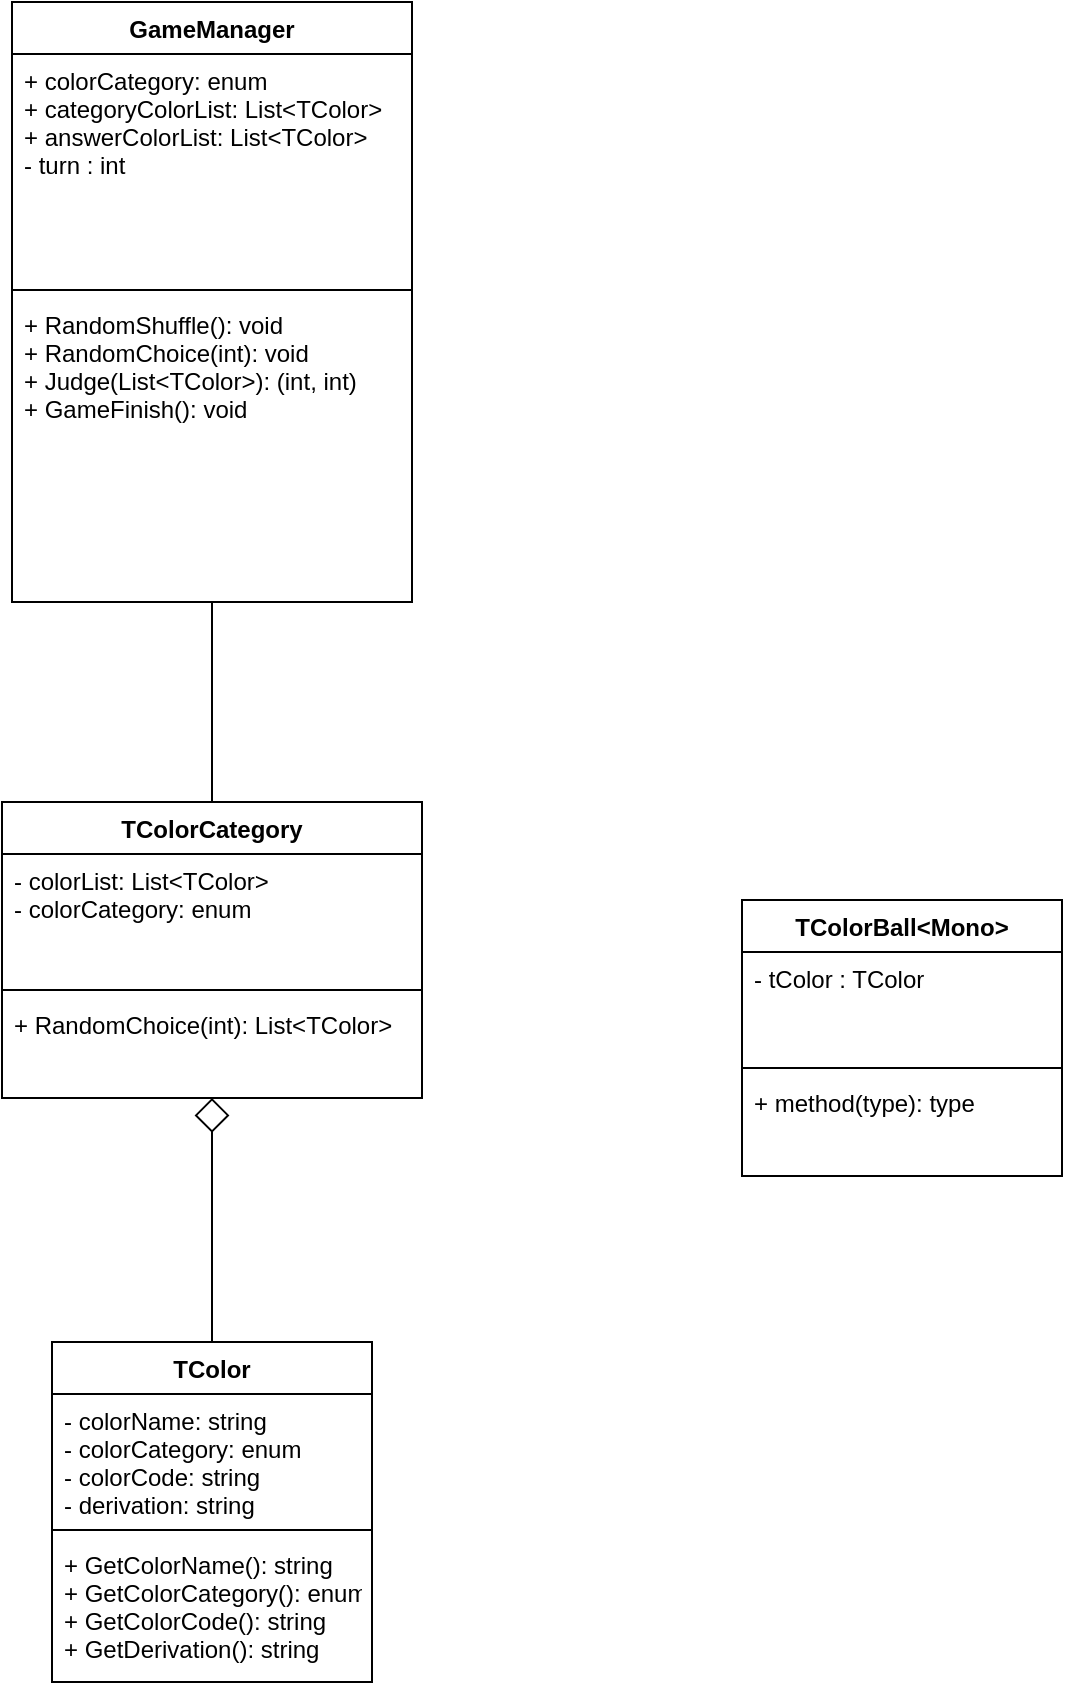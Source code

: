 <mxfile version="15.8.9" type="device"><diagram id="iZnIRnQgvrrVxl9ZnRSc" name="Page-1"><mxGraphModel dx="830" dy="1698" grid="1" gridSize="10" guides="1" tooltips="1" connect="1" arrows="1" fold="1" page="1" pageScale="1" pageWidth="827" pageHeight="1169" math="0" shadow="0"><root><mxCell id="0"/><mxCell id="1" parent="0"/><mxCell id="fo1xA3GqxrrTOvvsivqu-9" style="edgeStyle=orthogonalEdgeStyle;rounded=0;orthogonalLoop=1;jettySize=auto;html=1;endArrow=diamond;endFill=0;strokeWidth=1;endSize=15;" parent="1" source="fo1xA3GqxrrTOvvsivqu-1" target="fo1xA3GqxrrTOvvsivqu-5" edge="1"><mxGeometry relative="1" as="geometry"/></mxCell><mxCell id="fo1xA3GqxrrTOvvsivqu-1" value="TColor" style="swimlane;fontStyle=1;align=center;verticalAlign=top;childLayout=stackLayout;horizontal=1;startSize=26;horizontalStack=0;resizeParent=1;resizeParentMax=0;resizeLast=0;collapsible=1;marginBottom=0;" parent="1" vertex="1"><mxGeometry x="165" y="360" width="160" height="170" as="geometry"/></mxCell><mxCell id="fo1xA3GqxrrTOvvsivqu-2" value="- colorName: string&#10;- colorCategory: enum&#10;- colorCode: string&#10;- derivation: string" style="text;strokeColor=none;fillColor=none;align=left;verticalAlign=top;spacingLeft=4;spacingRight=4;overflow=hidden;rotatable=0;points=[[0,0.5],[1,0.5]];portConstraint=eastwest;" parent="fo1xA3GqxrrTOvvsivqu-1" vertex="1"><mxGeometry y="26" width="160" height="64" as="geometry"/></mxCell><mxCell id="fo1xA3GqxrrTOvvsivqu-3" value="" style="line;strokeWidth=1;fillColor=none;align=left;verticalAlign=middle;spacingTop=-1;spacingLeft=3;spacingRight=3;rotatable=0;labelPosition=right;points=[];portConstraint=eastwest;" parent="fo1xA3GqxrrTOvvsivqu-1" vertex="1"><mxGeometry y="90" width="160" height="8" as="geometry"/></mxCell><mxCell id="fo1xA3GqxrrTOvvsivqu-4" value="+ GetColorName(): string&#10;+ GetColorCategory(): enum&#10;+ GetColorCode(): string&#10;+ GetDerivation(): string" style="text;strokeColor=none;fillColor=none;align=left;verticalAlign=top;spacingLeft=4;spacingRight=4;overflow=hidden;rotatable=0;points=[[0,0.5],[1,0.5]];portConstraint=eastwest;" parent="fo1xA3GqxrrTOvvsivqu-1" vertex="1"><mxGeometry y="98" width="160" height="72" as="geometry"/></mxCell><mxCell id="fo1xA3GqxrrTOvvsivqu-15" style="edgeStyle=orthogonalEdgeStyle;rounded=0;orthogonalLoop=1;jettySize=auto;html=1;endArrow=none;endFill=0;endSize=15;strokeWidth=1;" parent="1" source="fo1xA3GqxrrTOvvsivqu-5" target="fo1xA3GqxrrTOvvsivqu-11" edge="1"><mxGeometry relative="1" as="geometry"/></mxCell><mxCell id="fo1xA3GqxrrTOvvsivqu-5" value="TColorCategory" style="swimlane;fontStyle=1;align=center;verticalAlign=top;childLayout=stackLayout;horizontal=1;startSize=26;horizontalStack=0;resizeParent=1;resizeParentMax=0;resizeLast=0;collapsible=1;marginBottom=0;" parent="1" vertex="1"><mxGeometry x="140" y="90" width="210" height="148" as="geometry"/></mxCell><mxCell id="fo1xA3GqxrrTOvvsivqu-6" value="- colorList: List&lt;TColor&gt;&#10;- colorCategory: enum" style="text;strokeColor=none;fillColor=none;align=left;verticalAlign=top;spacingLeft=4;spacingRight=4;overflow=hidden;rotatable=0;points=[[0,0.5],[1,0.5]];portConstraint=eastwest;" parent="fo1xA3GqxrrTOvvsivqu-5" vertex="1"><mxGeometry y="26" width="210" height="64" as="geometry"/></mxCell><mxCell id="fo1xA3GqxrrTOvvsivqu-7" value="" style="line;strokeWidth=1;fillColor=none;align=left;verticalAlign=middle;spacingTop=-1;spacingLeft=3;spacingRight=3;rotatable=0;labelPosition=right;points=[];portConstraint=eastwest;" parent="fo1xA3GqxrrTOvvsivqu-5" vertex="1"><mxGeometry y="90" width="210" height="8" as="geometry"/></mxCell><mxCell id="fo1xA3GqxrrTOvvsivqu-8" value="+ RandomChoice(int): List&lt;TColor&gt;" style="text;strokeColor=none;fillColor=none;align=left;verticalAlign=top;spacingLeft=4;spacingRight=4;overflow=hidden;rotatable=0;points=[[0,0.5],[1,0.5]];portConstraint=eastwest;" parent="fo1xA3GqxrrTOvvsivqu-5" vertex="1"><mxGeometry y="98" width="210" height="50" as="geometry"/></mxCell><mxCell id="fo1xA3GqxrrTOvvsivqu-11" value="GameManager" style="swimlane;fontStyle=1;align=center;verticalAlign=top;childLayout=stackLayout;horizontal=1;startSize=26;horizontalStack=0;resizeParent=1;resizeParentMax=0;resizeLast=0;collapsible=1;marginBottom=0;" parent="1" vertex="1"><mxGeometry x="145" y="-310" width="200" height="300" as="geometry"/></mxCell><mxCell id="fo1xA3GqxrrTOvvsivqu-12" value="+ colorCategory: enum&#10;+ categoryColorList: List&lt;TColor&gt;&#10;+ answerColorList: List&lt;TColor&gt;&#10;- turn : int&#10;" style="text;strokeColor=none;fillColor=none;align=left;verticalAlign=top;spacingLeft=4;spacingRight=4;overflow=hidden;rotatable=0;points=[[0,0.5],[1,0.5]];portConstraint=eastwest;" parent="fo1xA3GqxrrTOvvsivqu-11" vertex="1"><mxGeometry y="26" width="200" height="114" as="geometry"/></mxCell><mxCell id="fo1xA3GqxrrTOvvsivqu-13" value="" style="line;strokeWidth=1;fillColor=none;align=left;verticalAlign=middle;spacingTop=-1;spacingLeft=3;spacingRight=3;rotatable=0;labelPosition=right;points=[];portConstraint=eastwest;" parent="fo1xA3GqxrrTOvvsivqu-11" vertex="1"><mxGeometry y="140" width="200" height="8" as="geometry"/></mxCell><mxCell id="fo1xA3GqxrrTOvvsivqu-14" value="+ RandomShuffle(): void&#10;+ RandomChoice(int): void&#10;+ Judge(List&lt;TColor&gt;): (int, int)&#10;+ GameFinish(): void" style="text;strokeColor=none;fillColor=none;align=left;verticalAlign=top;spacingLeft=4;spacingRight=4;overflow=hidden;rotatable=0;points=[[0,0.5],[1,0.5]];portConstraint=eastwest;" parent="fo1xA3GqxrrTOvvsivqu-11" vertex="1"><mxGeometry y="148" width="200" height="152" as="geometry"/></mxCell><mxCell id="9Iv__2QWy9RwlRX9LpBi-1" value="TColorBall&lt;Mono&gt;&#10;" style="swimlane;fontStyle=1;align=center;verticalAlign=top;childLayout=stackLayout;horizontal=1;startSize=26;horizontalStack=0;resizeParent=1;resizeParentMax=0;resizeLast=0;collapsible=1;marginBottom=0;" vertex="1" parent="1"><mxGeometry x="510" y="139" width="160" height="138" as="geometry"/></mxCell><mxCell id="9Iv__2QWy9RwlRX9LpBi-2" value="- tColor : TColor" style="text;strokeColor=none;fillColor=none;align=left;verticalAlign=top;spacingLeft=4;spacingRight=4;overflow=hidden;rotatable=0;points=[[0,0.5],[1,0.5]];portConstraint=eastwest;" vertex="1" parent="9Iv__2QWy9RwlRX9LpBi-1"><mxGeometry y="26" width="160" height="54" as="geometry"/></mxCell><mxCell id="9Iv__2QWy9RwlRX9LpBi-3" value="" style="line;strokeWidth=1;fillColor=none;align=left;verticalAlign=middle;spacingTop=-1;spacingLeft=3;spacingRight=3;rotatable=0;labelPosition=right;points=[];portConstraint=eastwest;" vertex="1" parent="9Iv__2QWy9RwlRX9LpBi-1"><mxGeometry y="80" width="160" height="8" as="geometry"/></mxCell><mxCell id="9Iv__2QWy9RwlRX9LpBi-4" value="+ method(type): type" style="text;strokeColor=none;fillColor=none;align=left;verticalAlign=top;spacingLeft=4;spacingRight=4;overflow=hidden;rotatable=0;points=[[0,0.5],[1,0.5]];portConstraint=eastwest;" vertex="1" parent="9Iv__2QWy9RwlRX9LpBi-1"><mxGeometry y="88" width="160" height="50" as="geometry"/></mxCell></root></mxGraphModel></diagram></mxfile>